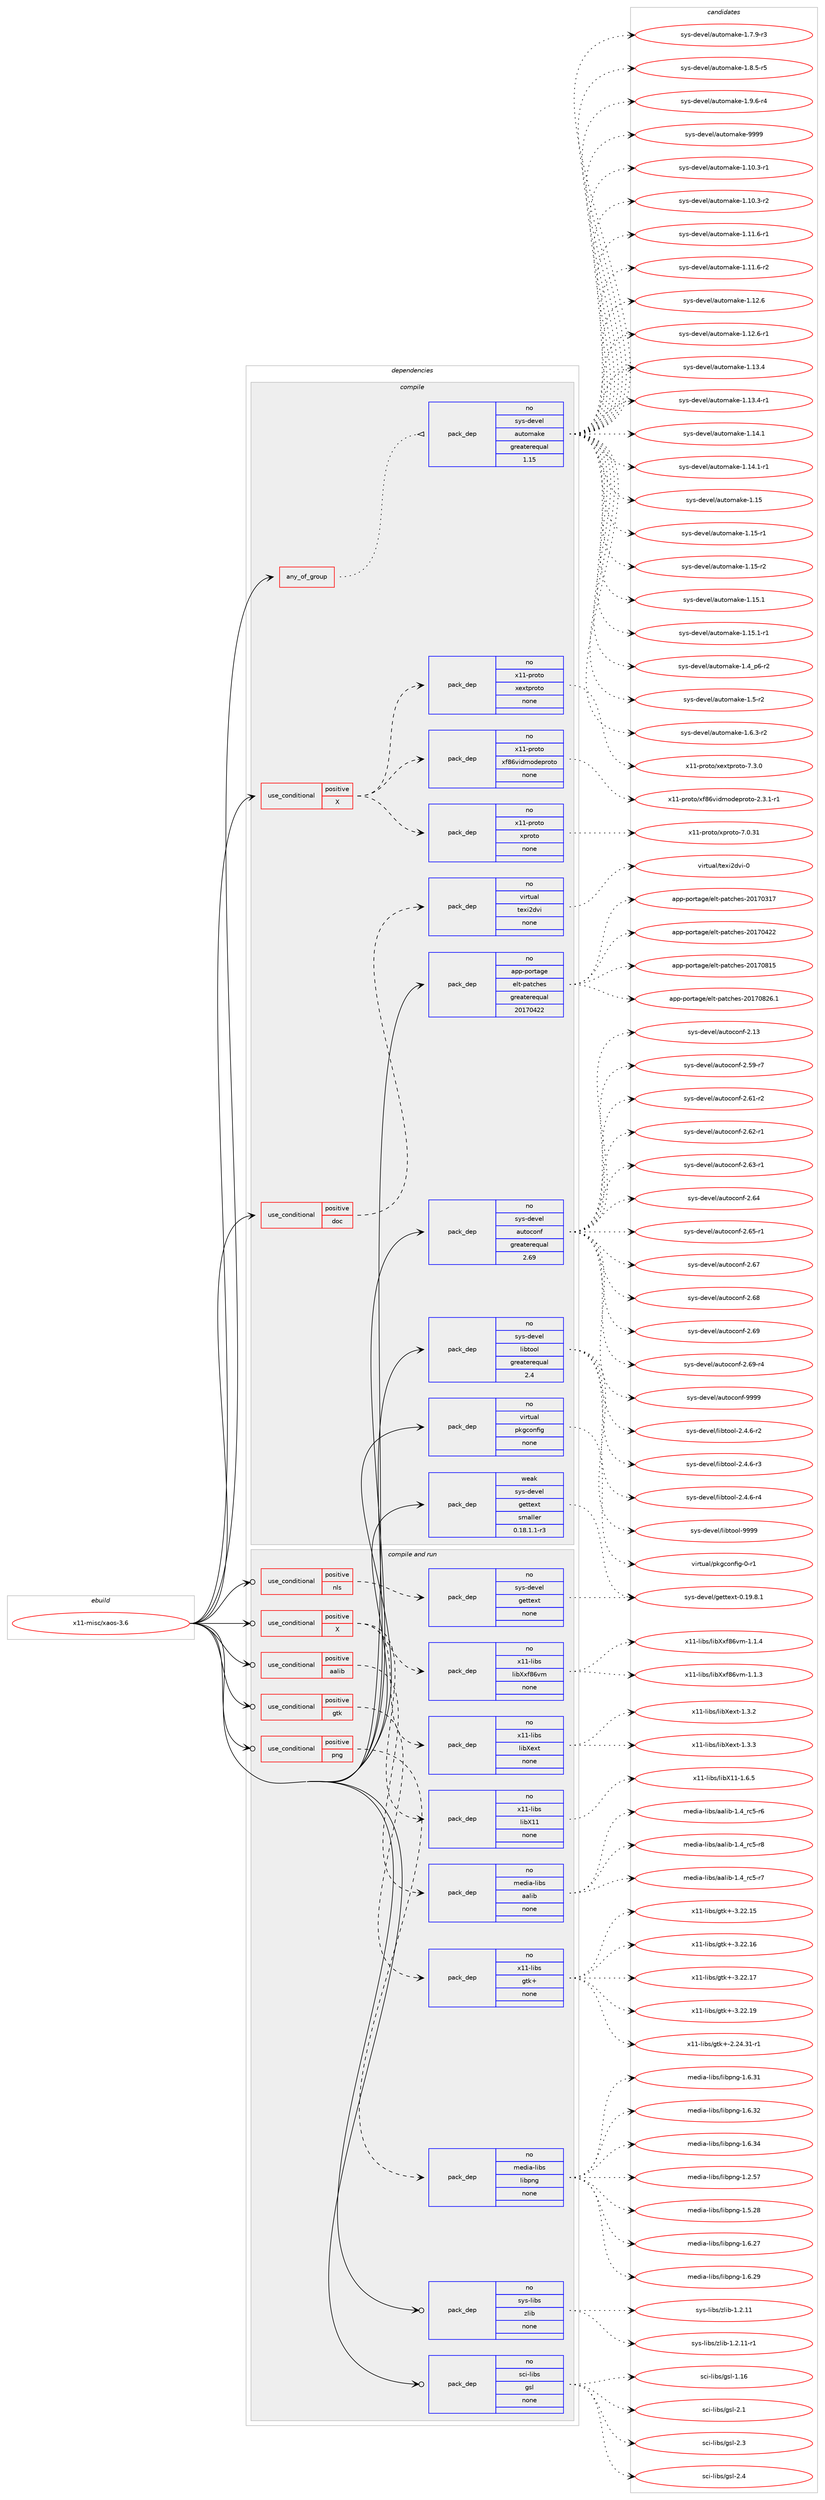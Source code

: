 digraph prolog {

# *************
# Graph options
# *************

newrank=true;
concentrate=true;
compound=true;
graph [rankdir=LR,fontname=Helvetica,fontsize=10,ranksep=1.5];#, ranksep=2.5, nodesep=0.2];
edge  [arrowhead=vee];
node  [fontname=Helvetica,fontsize=10];

# **********
# The ebuild
# **********

subgraph cluster_leftcol {
color=gray;
rank=same;
label=<<i>ebuild</i>>;
id [label="x11-misc/xaos-3.6", color=red, width=4, href="../x11-misc/xaos-3.6.svg"];
}

# ****************
# The dependencies
# ****************

subgraph cluster_midcol {
color=gray;
label=<<i>dependencies</i>>;
subgraph cluster_compile {
fillcolor="#eeeeee";
style=filled;
label=<<i>compile</i>>;
subgraph any9512 {
dependency524847 [label=<<TABLE BORDER="0" CELLBORDER="1" CELLSPACING="0" CELLPADDING="4"><TR><TD CELLPADDING="10">any_of_group</TD></TR></TABLE>>, shape=none, color=red];subgraph pack391623 {
dependency524848 [label=<<TABLE BORDER="0" CELLBORDER="1" CELLSPACING="0" CELLPADDING="4" WIDTH="220"><TR><TD ROWSPAN="6" CELLPADDING="30">pack_dep</TD></TR><TR><TD WIDTH="110">no</TD></TR><TR><TD>sys-devel</TD></TR><TR><TD>automake</TD></TR><TR><TD>greaterequal</TD></TR><TR><TD>1.15</TD></TR></TABLE>>, shape=none, color=blue];
}
dependency524847:e -> dependency524848:w [weight=20,style="dotted",arrowhead="oinv"];
}
id:e -> dependency524847:w [weight=20,style="solid",arrowhead="vee"];
subgraph cond123369 {
dependency524849 [label=<<TABLE BORDER="0" CELLBORDER="1" CELLSPACING="0" CELLPADDING="4"><TR><TD ROWSPAN="3" CELLPADDING="10">use_conditional</TD></TR><TR><TD>positive</TD></TR><TR><TD>X</TD></TR></TABLE>>, shape=none, color=red];
subgraph pack391624 {
dependency524850 [label=<<TABLE BORDER="0" CELLBORDER="1" CELLSPACING="0" CELLPADDING="4" WIDTH="220"><TR><TD ROWSPAN="6" CELLPADDING="30">pack_dep</TD></TR><TR><TD WIDTH="110">no</TD></TR><TR><TD>x11-proto</TD></TR><TR><TD>xf86vidmodeproto</TD></TR><TR><TD>none</TD></TR><TR><TD></TD></TR></TABLE>>, shape=none, color=blue];
}
dependency524849:e -> dependency524850:w [weight=20,style="dashed",arrowhead="vee"];
subgraph pack391625 {
dependency524851 [label=<<TABLE BORDER="0" CELLBORDER="1" CELLSPACING="0" CELLPADDING="4" WIDTH="220"><TR><TD ROWSPAN="6" CELLPADDING="30">pack_dep</TD></TR><TR><TD WIDTH="110">no</TD></TR><TR><TD>x11-proto</TD></TR><TR><TD>xextproto</TD></TR><TR><TD>none</TD></TR><TR><TD></TD></TR></TABLE>>, shape=none, color=blue];
}
dependency524849:e -> dependency524851:w [weight=20,style="dashed",arrowhead="vee"];
subgraph pack391626 {
dependency524852 [label=<<TABLE BORDER="0" CELLBORDER="1" CELLSPACING="0" CELLPADDING="4" WIDTH="220"><TR><TD ROWSPAN="6" CELLPADDING="30">pack_dep</TD></TR><TR><TD WIDTH="110">no</TD></TR><TR><TD>x11-proto</TD></TR><TR><TD>xproto</TD></TR><TR><TD>none</TD></TR><TR><TD></TD></TR></TABLE>>, shape=none, color=blue];
}
dependency524849:e -> dependency524852:w [weight=20,style="dashed",arrowhead="vee"];
}
id:e -> dependency524849:w [weight=20,style="solid",arrowhead="vee"];
subgraph cond123370 {
dependency524853 [label=<<TABLE BORDER="0" CELLBORDER="1" CELLSPACING="0" CELLPADDING="4"><TR><TD ROWSPAN="3" CELLPADDING="10">use_conditional</TD></TR><TR><TD>positive</TD></TR><TR><TD>doc</TD></TR></TABLE>>, shape=none, color=red];
subgraph pack391627 {
dependency524854 [label=<<TABLE BORDER="0" CELLBORDER="1" CELLSPACING="0" CELLPADDING="4" WIDTH="220"><TR><TD ROWSPAN="6" CELLPADDING="30">pack_dep</TD></TR><TR><TD WIDTH="110">no</TD></TR><TR><TD>virtual</TD></TR><TR><TD>texi2dvi</TD></TR><TR><TD>none</TD></TR><TR><TD></TD></TR></TABLE>>, shape=none, color=blue];
}
dependency524853:e -> dependency524854:w [weight=20,style="dashed",arrowhead="vee"];
}
id:e -> dependency524853:w [weight=20,style="solid",arrowhead="vee"];
subgraph pack391628 {
dependency524855 [label=<<TABLE BORDER="0" CELLBORDER="1" CELLSPACING="0" CELLPADDING="4" WIDTH="220"><TR><TD ROWSPAN="6" CELLPADDING="30">pack_dep</TD></TR><TR><TD WIDTH="110">no</TD></TR><TR><TD>app-portage</TD></TR><TR><TD>elt-patches</TD></TR><TR><TD>greaterequal</TD></TR><TR><TD>20170422</TD></TR></TABLE>>, shape=none, color=blue];
}
id:e -> dependency524855:w [weight=20,style="solid",arrowhead="vee"];
subgraph pack391629 {
dependency524856 [label=<<TABLE BORDER="0" CELLBORDER="1" CELLSPACING="0" CELLPADDING="4" WIDTH="220"><TR><TD ROWSPAN="6" CELLPADDING="30">pack_dep</TD></TR><TR><TD WIDTH="110">no</TD></TR><TR><TD>sys-devel</TD></TR><TR><TD>autoconf</TD></TR><TR><TD>greaterequal</TD></TR><TR><TD>2.69</TD></TR></TABLE>>, shape=none, color=blue];
}
id:e -> dependency524856:w [weight=20,style="solid",arrowhead="vee"];
subgraph pack391630 {
dependency524857 [label=<<TABLE BORDER="0" CELLBORDER="1" CELLSPACING="0" CELLPADDING="4" WIDTH="220"><TR><TD ROWSPAN="6" CELLPADDING="30">pack_dep</TD></TR><TR><TD WIDTH="110">no</TD></TR><TR><TD>sys-devel</TD></TR><TR><TD>libtool</TD></TR><TR><TD>greaterequal</TD></TR><TR><TD>2.4</TD></TR></TABLE>>, shape=none, color=blue];
}
id:e -> dependency524857:w [weight=20,style="solid",arrowhead="vee"];
subgraph pack391631 {
dependency524858 [label=<<TABLE BORDER="0" CELLBORDER="1" CELLSPACING="0" CELLPADDING="4" WIDTH="220"><TR><TD ROWSPAN="6" CELLPADDING="30">pack_dep</TD></TR><TR><TD WIDTH="110">no</TD></TR><TR><TD>virtual</TD></TR><TR><TD>pkgconfig</TD></TR><TR><TD>none</TD></TR><TR><TD></TD></TR></TABLE>>, shape=none, color=blue];
}
id:e -> dependency524858:w [weight=20,style="solid",arrowhead="vee"];
subgraph pack391632 {
dependency524859 [label=<<TABLE BORDER="0" CELLBORDER="1" CELLSPACING="0" CELLPADDING="4" WIDTH="220"><TR><TD ROWSPAN="6" CELLPADDING="30">pack_dep</TD></TR><TR><TD WIDTH="110">weak</TD></TR><TR><TD>sys-devel</TD></TR><TR><TD>gettext</TD></TR><TR><TD>smaller</TD></TR><TR><TD>0.18.1.1-r3</TD></TR></TABLE>>, shape=none, color=blue];
}
id:e -> dependency524859:w [weight=20,style="solid",arrowhead="vee"];
}
subgraph cluster_compileandrun {
fillcolor="#eeeeee";
style=filled;
label=<<i>compile and run</i>>;
subgraph cond123371 {
dependency524860 [label=<<TABLE BORDER="0" CELLBORDER="1" CELLSPACING="0" CELLPADDING="4"><TR><TD ROWSPAN="3" CELLPADDING="10">use_conditional</TD></TR><TR><TD>positive</TD></TR><TR><TD>X</TD></TR></TABLE>>, shape=none, color=red];
subgraph pack391633 {
dependency524861 [label=<<TABLE BORDER="0" CELLBORDER="1" CELLSPACING="0" CELLPADDING="4" WIDTH="220"><TR><TD ROWSPAN="6" CELLPADDING="30">pack_dep</TD></TR><TR><TD WIDTH="110">no</TD></TR><TR><TD>x11-libs</TD></TR><TR><TD>libX11</TD></TR><TR><TD>none</TD></TR><TR><TD></TD></TR></TABLE>>, shape=none, color=blue];
}
dependency524860:e -> dependency524861:w [weight=20,style="dashed",arrowhead="vee"];
subgraph pack391634 {
dependency524862 [label=<<TABLE BORDER="0" CELLBORDER="1" CELLSPACING="0" CELLPADDING="4" WIDTH="220"><TR><TD ROWSPAN="6" CELLPADDING="30">pack_dep</TD></TR><TR><TD WIDTH="110">no</TD></TR><TR><TD>x11-libs</TD></TR><TR><TD>libXext</TD></TR><TR><TD>none</TD></TR><TR><TD></TD></TR></TABLE>>, shape=none, color=blue];
}
dependency524860:e -> dependency524862:w [weight=20,style="dashed",arrowhead="vee"];
subgraph pack391635 {
dependency524863 [label=<<TABLE BORDER="0" CELLBORDER="1" CELLSPACING="0" CELLPADDING="4" WIDTH="220"><TR><TD ROWSPAN="6" CELLPADDING="30">pack_dep</TD></TR><TR><TD WIDTH="110">no</TD></TR><TR><TD>x11-libs</TD></TR><TR><TD>libXxf86vm</TD></TR><TR><TD>none</TD></TR><TR><TD></TD></TR></TABLE>>, shape=none, color=blue];
}
dependency524860:e -> dependency524863:w [weight=20,style="dashed",arrowhead="vee"];
}
id:e -> dependency524860:w [weight=20,style="solid",arrowhead="odotvee"];
subgraph cond123372 {
dependency524864 [label=<<TABLE BORDER="0" CELLBORDER="1" CELLSPACING="0" CELLPADDING="4"><TR><TD ROWSPAN="3" CELLPADDING="10">use_conditional</TD></TR><TR><TD>positive</TD></TR><TR><TD>aalib</TD></TR></TABLE>>, shape=none, color=red];
subgraph pack391636 {
dependency524865 [label=<<TABLE BORDER="0" CELLBORDER="1" CELLSPACING="0" CELLPADDING="4" WIDTH="220"><TR><TD ROWSPAN="6" CELLPADDING="30">pack_dep</TD></TR><TR><TD WIDTH="110">no</TD></TR><TR><TD>media-libs</TD></TR><TR><TD>aalib</TD></TR><TR><TD>none</TD></TR><TR><TD></TD></TR></TABLE>>, shape=none, color=blue];
}
dependency524864:e -> dependency524865:w [weight=20,style="dashed",arrowhead="vee"];
}
id:e -> dependency524864:w [weight=20,style="solid",arrowhead="odotvee"];
subgraph cond123373 {
dependency524866 [label=<<TABLE BORDER="0" CELLBORDER="1" CELLSPACING="0" CELLPADDING="4"><TR><TD ROWSPAN="3" CELLPADDING="10">use_conditional</TD></TR><TR><TD>positive</TD></TR><TR><TD>gtk</TD></TR></TABLE>>, shape=none, color=red];
subgraph pack391637 {
dependency524867 [label=<<TABLE BORDER="0" CELLBORDER="1" CELLSPACING="0" CELLPADDING="4" WIDTH="220"><TR><TD ROWSPAN="6" CELLPADDING="30">pack_dep</TD></TR><TR><TD WIDTH="110">no</TD></TR><TR><TD>x11-libs</TD></TR><TR><TD>gtk+</TD></TR><TR><TD>none</TD></TR><TR><TD></TD></TR></TABLE>>, shape=none, color=blue];
}
dependency524866:e -> dependency524867:w [weight=20,style="dashed",arrowhead="vee"];
}
id:e -> dependency524866:w [weight=20,style="solid",arrowhead="odotvee"];
subgraph cond123374 {
dependency524868 [label=<<TABLE BORDER="0" CELLBORDER="1" CELLSPACING="0" CELLPADDING="4"><TR><TD ROWSPAN="3" CELLPADDING="10">use_conditional</TD></TR><TR><TD>positive</TD></TR><TR><TD>nls</TD></TR></TABLE>>, shape=none, color=red];
subgraph pack391638 {
dependency524869 [label=<<TABLE BORDER="0" CELLBORDER="1" CELLSPACING="0" CELLPADDING="4" WIDTH="220"><TR><TD ROWSPAN="6" CELLPADDING="30">pack_dep</TD></TR><TR><TD WIDTH="110">no</TD></TR><TR><TD>sys-devel</TD></TR><TR><TD>gettext</TD></TR><TR><TD>none</TD></TR><TR><TD></TD></TR></TABLE>>, shape=none, color=blue];
}
dependency524868:e -> dependency524869:w [weight=20,style="dashed",arrowhead="vee"];
}
id:e -> dependency524868:w [weight=20,style="solid",arrowhead="odotvee"];
subgraph cond123375 {
dependency524870 [label=<<TABLE BORDER="0" CELLBORDER="1" CELLSPACING="0" CELLPADDING="4"><TR><TD ROWSPAN="3" CELLPADDING="10">use_conditional</TD></TR><TR><TD>positive</TD></TR><TR><TD>png</TD></TR></TABLE>>, shape=none, color=red];
subgraph pack391639 {
dependency524871 [label=<<TABLE BORDER="0" CELLBORDER="1" CELLSPACING="0" CELLPADDING="4" WIDTH="220"><TR><TD ROWSPAN="6" CELLPADDING="30">pack_dep</TD></TR><TR><TD WIDTH="110">no</TD></TR><TR><TD>media-libs</TD></TR><TR><TD>libpng</TD></TR><TR><TD>none</TD></TR><TR><TD></TD></TR></TABLE>>, shape=none, color=blue];
}
dependency524870:e -> dependency524871:w [weight=20,style="dashed",arrowhead="vee"];
}
id:e -> dependency524870:w [weight=20,style="solid",arrowhead="odotvee"];
subgraph pack391640 {
dependency524872 [label=<<TABLE BORDER="0" CELLBORDER="1" CELLSPACING="0" CELLPADDING="4" WIDTH="220"><TR><TD ROWSPAN="6" CELLPADDING="30">pack_dep</TD></TR><TR><TD WIDTH="110">no</TD></TR><TR><TD>sci-libs</TD></TR><TR><TD>gsl</TD></TR><TR><TD>none</TD></TR><TR><TD></TD></TR></TABLE>>, shape=none, color=blue];
}
id:e -> dependency524872:w [weight=20,style="solid",arrowhead="odotvee"];
subgraph pack391641 {
dependency524873 [label=<<TABLE BORDER="0" CELLBORDER="1" CELLSPACING="0" CELLPADDING="4" WIDTH="220"><TR><TD ROWSPAN="6" CELLPADDING="30">pack_dep</TD></TR><TR><TD WIDTH="110">no</TD></TR><TR><TD>sys-libs</TD></TR><TR><TD>zlib</TD></TR><TR><TD>none</TD></TR><TR><TD></TD></TR></TABLE>>, shape=none, color=blue];
}
id:e -> dependency524873:w [weight=20,style="solid",arrowhead="odotvee"];
}
subgraph cluster_run {
fillcolor="#eeeeee";
style=filled;
label=<<i>run</i>>;
}
}

# **************
# The candidates
# **************

subgraph cluster_choices {
rank=same;
color=gray;
label=<<i>candidates</i>>;

subgraph choice391623 {
color=black;
nodesep=1;
choice11512111545100101118101108479711711611110997107101454946494846514511449 [label="sys-devel/automake-1.10.3-r1", color=red, width=4,href="../sys-devel/automake-1.10.3-r1.svg"];
choice11512111545100101118101108479711711611110997107101454946494846514511450 [label="sys-devel/automake-1.10.3-r2", color=red, width=4,href="../sys-devel/automake-1.10.3-r2.svg"];
choice11512111545100101118101108479711711611110997107101454946494946544511449 [label="sys-devel/automake-1.11.6-r1", color=red, width=4,href="../sys-devel/automake-1.11.6-r1.svg"];
choice11512111545100101118101108479711711611110997107101454946494946544511450 [label="sys-devel/automake-1.11.6-r2", color=red, width=4,href="../sys-devel/automake-1.11.6-r2.svg"];
choice1151211154510010111810110847971171161111099710710145494649504654 [label="sys-devel/automake-1.12.6", color=red, width=4,href="../sys-devel/automake-1.12.6.svg"];
choice11512111545100101118101108479711711611110997107101454946495046544511449 [label="sys-devel/automake-1.12.6-r1", color=red, width=4,href="../sys-devel/automake-1.12.6-r1.svg"];
choice1151211154510010111810110847971171161111099710710145494649514652 [label="sys-devel/automake-1.13.4", color=red, width=4,href="../sys-devel/automake-1.13.4.svg"];
choice11512111545100101118101108479711711611110997107101454946495146524511449 [label="sys-devel/automake-1.13.4-r1", color=red, width=4,href="../sys-devel/automake-1.13.4-r1.svg"];
choice1151211154510010111810110847971171161111099710710145494649524649 [label="sys-devel/automake-1.14.1", color=red, width=4,href="../sys-devel/automake-1.14.1.svg"];
choice11512111545100101118101108479711711611110997107101454946495246494511449 [label="sys-devel/automake-1.14.1-r1", color=red, width=4,href="../sys-devel/automake-1.14.1-r1.svg"];
choice115121115451001011181011084797117116111109971071014549464953 [label="sys-devel/automake-1.15", color=red, width=4,href="../sys-devel/automake-1.15.svg"];
choice1151211154510010111810110847971171161111099710710145494649534511449 [label="sys-devel/automake-1.15-r1", color=red, width=4,href="../sys-devel/automake-1.15-r1.svg"];
choice1151211154510010111810110847971171161111099710710145494649534511450 [label="sys-devel/automake-1.15-r2", color=red, width=4,href="../sys-devel/automake-1.15-r2.svg"];
choice1151211154510010111810110847971171161111099710710145494649534649 [label="sys-devel/automake-1.15.1", color=red, width=4,href="../sys-devel/automake-1.15.1.svg"];
choice11512111545100101118101108479711711611110997107101454946495346494511449 [label="sys-devel/automake-1.15.1-r1", color=red, width=4,href="../sys-devel/automake-1.15.1-r1.svg"];
choice115121115451001011181011084797117116111109971071014549465295112544511450 [label="sys-devel/automake-1.4_p6-r2", color=red, width=4,href="../sys-devel/automake-1.4_p6-r2.svg"];
choice11512111545100101118101108479711711611110997107101454946534511450 [label="sys-devel/automake-1.5-r2", color=red, width=4,href="../sys-devel/automake-1.5-r2.svg"];
choice115121115451001011181011084797117116111109971071014549465446514511450 [label="sys-devel/automake-1.6.3-r2", color=red, width=4,href="../sys-devel/automake-1.6.3-r2.svg"];
choice115121115451001011181011084797117116111109971071014549465546574511451 [label="sys-devel/automake-1.7.9-r3", color=red, width=4,href="../sys-devel/automake-1.7.9-r3.svg"];
choice115121115451001011181011084797117116111109971071014549465646534511453 [label="sys-devel/automake-1.8.5-r5", color=red, width=4,href="../sys-devel/automake-1.8.5-r5.svg"];
choice115121115451001011181011084797117116111109971071014549465746544511452 [label="sys-devel/automake-1.9.6-r4", color=red, width=4,href="../sys-devel/automake-1.9.6-r4.svg"];
choice115121115451001011181011084797117116111109971071014557575757 [label="sys-devel/automake-9999", color=red, width=4,href="../sys-devel/automake-9999.svg"];
dependency524848:e -> choice11512111545100101118101108479711711611110997107101454946494846514511449:w [style=dotted,weight="100"];
dependency524848:e -> choice11512111545100101118101108479711711611110997107101454946494846514511450:w [style=dotted,weight="100"];
dependency524848:e -> choice11512111545100101118101108479711711611110997107101454946494946544511449:w [style=dotted,weight="100"];
dependency524848:e -> choice11512111545100101118101108479711711611110997107101454946494946544511450:w [style=dotted,weight="100"];
dependency524848:e -> choice1151211154510010111810110847971171161111099710710145494649504654:w [style=dotted,weight="100"];
dependency524848:e -> choice11512111545100101118101108479711711611110997107101454946495046544511449:w [style=dotted,weight="100"];
dependency524848:e -> choice1151211154510010111810110847971171161111099710710145494649514652:w [style=dotted,weight="100"];
dependency524848:e -> choice11512111545100101118101108479711711611110997107101454946495146524511449:w [style=dotted,weight="100"];
dependency524848:e -> choice1151211154510010111810110847971171161111099710710145494649524649:w [style=dotted,weight="100"];
dependency524848:e -> choice11512111545100101118101108479711711611110997107101454946495246494511449:w [style=dotted,weight="100"];
dependency524848:e -> choice115121115451001011181011084797117116111109971071014549464953:w [style=dotted,weight="100"];
dependency524848:e -> choice1151211154510010111810110847971171161111099710710145494649534511449:w [style=dotted,weight="100"];
dependency524848:e -> choice1151211154510010111810110847971171161111099710710145494649534511450:w [style=dotted,weight="100"];
dependency524848:e -> choice1151211154510010111810110847971171161111099710710145494649534649:w [style=dotted,weight="100"];
dependency524848:e -> choice11512111545100101118101108479711711611110997107101454946495346494511449:w [style=dotted,weight="100"];
dependency524848:e -> choice115121115451001011181011084797117116111109971071014549465295112544511450:w [style=dotted,weight="100"];
dependency524848:e -> choice11512111545100101118101108479711711611110997107101454946534511450:w [style=dotted,weight="100"];
dependency524848:e -> choice115121115451001011181011084797117116111109971071014549465446514511450:w [style=dotted,weight="100"];
dependency524848:e -> choice115121115451001011181011084797117116111109971071014549465546574511451:w [style=dotted,weight="100"];
dependency524848:e -> choice115121115451001011181011084797117116111109971071014549465646534511453:w [style=dotted,weight="100"];
dependency524848:e -> choice115121115451001011181011084797117116111109971071014549465746544511452:w [style=dotted,weight="100"];
dependency524848:e -> choice115121115451001011181011084797117116111109971071014557575757:w [style=dotted,weight="100"];
}
subgraph choice391624 {
color=black;
nodesep=1;
choice1204949451121141111161114712010256541181051001091111001011121141111161114550465146494511449 [label="x11-proto/xf86vidmodeproto-2.3.1-r1", color=red, width=4,href="../x11-proto/xf86vidmodeproto-2.3.1-r1.svg"];
dependency524850:e -> choice1204949451121141111161114712010256541181051001091111001011121141111161114550465146494511449:w [style=dotted,weight="100"];
}
subgraph choice391625 {
color=black;
nodesep=1;
choice12049494511211411111611147120101120116112114111116111455546514648 [label="x11-proto/xextproto-7.3.0", color=red, width=4,href="../x11-proto/xextproto-7.3.0.svg"];
dependency524851:e -> choice12049494511211411111611147120101120116112114111116111455546514648:w [style=dotted,weight="100"];
}
subgraph choice391626 {
color=black;
nodesep=1;
choice1204949451121141111161114712011211411111611145554648465149 [label="x11-proto/xproto-7.0.31", color=red, width=4,href="../x11-proto/xproto-7.0.31.svg"];
dependency524852:e -> choice1204949451121141111161114712011211411111611145554648465149:w [style=dotted,weight="100"];
}
subgraph choice391627 {
color=black;
nodesep=1;
choice1181051141161179710847116101120105501001181054548 [label="virtual/texi2dvi-0", color=red, width=4,href="../virtual/texi2dvi-0.svg"];
dependency524854:e -> choice1181051141161179710847116101120105501001181054548:w [style=dotted,weight="100"];
}
subgraph choice391628 {
color=black;
nodesep=1;
choice97112112451121111141169710310147101108116451129711699104101115455048495548514955 [label="app-portage/elt-patches-20170317", color=red, width=4,href="../app-portage/elt-patches-20170317.svg"];
choice97112112451121111141169710310147101108116451129711699104101115455048495548525050 [label="app-portage/elt-patches-20170422", color=red, width=4,href="../app-portage/elt-patches-20170422.svg"];
choice97112112451121111141169710310147101108116451129711699104101115455048495548564953 [label="app-portage/elt-patches-20170815", color=red, width=4,href="../app-portage/elt-patches-20170815.svg"];
choice971121124511211111411697103101471011081164511297116991041011154550484955485650544649 [label="app-portage/elt-patches-20170826.1", color=red, width=4,href="../app-portage/elt-patches-20170826.1.svg"];
dependency524855:e -> choice97112112451121111141169710310147101108116451129711699104101115455048495548514955:w [style=dotted,weight="100"];
dependency524855:e -> choice97112112451121111141169710310147101108116451129711699104101115455048495548525050:w [style=dotted,weight="100"];
dependency524855:e -> choice97112112451121111141169710310147101108116451129711699104101115455048495548564953:w [style=dotted,weight="100"];
dependency524855:e -> choice971121124511211111411697103101471011081164511297116991041011154550484955485650544649:w [style=dotted,weight="100"];
}
subgraph choice391629 {
color=black;
nodesep=1;
choice115121115451001011181011084797117116111991111101024550464951 [label="sys-devel/autoconf-2.13", color=red, width=4,href="../sys-devel/autoconf-2.13.svg"];
choice1151211154510010111810110847971171161119911111010245504653574511455 [label="sys-devel/autoconf-2.59-r7", color=red, width=4,href="../sys-devel/autoconf-2.59-r7.svg"];
choice1151211154510010111810110847971171161119911111010245504654494511450 [label="sys-devel/autoconf-2.61-r2", color=red, width=4,href="../sys-devel/autoconf-2.61-r2.svg"];
choice1151211154510010111810110847971171161119911111010245504654504511449 [label="sys-devel/autoconf-2.62-r1", color=red, width=4,href="../sys-devel/autoconf-2.62-r1.svg"];
choice1151211154510010111810110847971171161119911111010245504654514511449 [label="sys-devel/autoconf-2.63-r1", color=red, width=4,href="../sys-devel/autoconf-2.63-r1.svg"];
choice115121115451001011181011084797117116111991111101024550465452 [label="sys-devel/autoconf-2.64", color=red, width=4,href="../sys-devel/autoconf-2.64.svg"];
choice1151211154510010111810110847971171161119911111010245504654534511449 [label="sys-devel/autoconf-2.65-r1", color=red, width=4,href="../sys-devel/autoconf-2.65-r1.svg"];
choice115121115451001011181011084797117116111991111101024550465455 [label="sys-devel/autoconf-2.67", color=red, width=4,href="../sys-devel/autoconf-2.67.svg"];
choice115121115451001011181011084797117116111991111101024550465456 [label="sys-devel/autoconf-2.68", color=red, width=4,href="../sys-devel/autoconf-2.68.svg"];
choice115121115451001011181011084797117116111991111101024550465457 [label="sys-devel/autoconf-2.69", color=red, width=4,href="../sys-devel/autoconf-2.69.svg"];
choice1151211154510010111810110847971171161119911111010245504654574511452 [label="sys-devel/autoconf-2.69-r4", color=red, width=4,href="../sys-devel/autoconf-2.69-r4.svg"];
choice115121115451001011181011084797117116111991111101024557575757 [label="sys-devel/autoconf-9999", color=red, width=4,href="../sys-devel/autoconf-9999.svg"];
dependency524856:e -> choice115121115451001011181011084797117116111991111101024550464951:w [style=dotted,weight="100"];
dependency524856:e -> choice1151211154510010111810110847971171161119911111010245504653574511455:w [style=dotted,weight="100"];
dependency524856:e -> choice1151211154510010111810110847971171161119911111010245504654494511450:w [style=dotted,weight="100"];
dependency524856:e -> choice1151211154510010111810110847971171161119911111010245504654504511449:w [style=dotted,weight="100"];
dependency524856:e -> choice1151211154510010111810110847971171161119911111010245504654514511449:w [style=dotted,weight="100"];
dependency524856:e -> choice115121115451001011181011084797117116111991111101024550465452:w [style=dotted,weight="100"];
dependency524856:e -> choice1151211154510010111810110847971171161119911111010245504654534511449:w [style=dotted,weight="100"];
dependency524856:e -> choice115121115451001011181011084797117116111991111101024550465455:w [style=dotted,weight="100"];
dependency524856:e -> choice115121115451001011181011084797117116111991111101024550465456:w [style=dotted,weight="100"];
dependency524856:e -> choice115121115451001011181011084797117116111991111101024550465457:w [style=dotted,weight="100"];
dependency524856:e -> choice1151211154510010111810110847971171161119911111010245504654574511452:w [style=dotted,weight="100"];
dependency524856:e -> choice115121115451001011181011084797117116111991111101024557575757:w [style=dotted,weight="100"];
}
subgraph choice391630 {
color=black;
nodesep=1;
choice1151211154510010111810110847108105981161111111084550465246544511450 [label="sys-devel/libtool-2.4.6-r2", color=red, width=4,href="../sys-devel/libtool-2.4.6-r2.svg"];
choice1151211154510010111810110847108105981161111111084550465246544511451 [label="sys-devel/libtool-2.4.6-r3", color=red, width=4,href="../sys-devel/libtool-2.4.6-r3.svg"];
choice1151211154510010111810110847108105981161111111084550465246544511452 [label="sys-devel/libtool-2.4.6-r4", color=red, width=4,href="../sys-devel/libtool-2.4.6-r4.svg"];
choice1151211154510010111810110847108105981161111111084557575757 [label="sys-devel/libtool-9999", color=red, width=4,href="../sys-devel/libtool-9999.svg"];
dependency524857:e -> choice1151211154510010111810110847108105981161111111084550465246544511450:w [style=dotted,weight="100"];
dependency524857:e -> choice1151211154510010111810110847108105981161111111084550465246544511451:w [style=dotted,weight="100"];
dependency524857:e -> choice1151211154510010111810110847108105981161111111084550465246544511452:w [style=dotted,weight="100"];
dependency524857:e -> choice1151211154510010111810110847108105981161111111084557575757:w [style=dotted,weight="100"];
}
subgraph choice391631 {
color=black;
nodesep=1;
choice11810511411611797108471121071039911111010210510345484511449 [label="virtual/pkgconfig-0-r1", color=red, width=4,href="../virtual/pkgconfig-0-r1.svg"];
dependency524858:e -> choice11810511411611797108471121071039911111010210510345484511449:w [style=dotted,weight="100"];
}
subgraph choice391632 {
color=black;
nodesep=1;
choice1151211154510010111810110847103101116116101120116454846495746564649 [label="sys-devel/gettext-0.19.8.1", color=red, width=4,href="../sys-devel/gettext-0.19.8.1.svg"];
dependency524859:e -> choice1151211154510010111810110847103101116116101120116454846495746564649:w [style=dotted,weight="100"];
}
subgraph choice391633 {
color=black;
nodesep=1;
choice120494945108105981154710810598884949454946544653 [label="x11-libs/libX11-1.6.5", color=red, width=4,href="../x11-libs/libX11-1.6.5.svg"];
dependency524861:e -> choice120494945108105981154710810598884949454946544653:w [style=dotted,weight="100"];
}
subgraph choice391634 {
color=black;
nodesep=1;
choice12049494510810598115471081059888101120116454946514650 [label="x11-libs/libXext-1.3.2", color=red, width=4,href="../x11-libs/libXext-1.3.2.svg"];
choice12049494510810598115471081059888101120116454946514651 [label="x11-libs/libXext-1.3.3", color=red, width=4,href="../x11-libs/libXext-1.3.3.svg"];
dependency524862:e -> choice12049494510810598115471081059888101120116454946514650:w [style=dotted,weight="100"];
dependency524862:e -> choice12049494510810598115471081059888101120116454946514651:w [style=dotted,weight="100"];
}
subgraph choice391635 {
color=black;
nodesep=1;
choice120494945108105981154710810598881201025654118109454946494651 [label="x11-libs/libXxf86vm-1.1.3", color=red, width=4,href="../x11-libs/libXxf86vm-1.1.3.svg"];
choice120494945108105981154710810598881201025654118109454946494652 [label="x11-libs/libXxf86vm-1.1.4", color=red, width=4,href="../x11-libs/libXxf86vm-1.1.4.svg"];
dependency524863:e -> choice120494945108105981154710810598881201025654118109454946494651:w [style=dotted,weight="100"];
dependency524863:e -> choice120494945108105981154710810598881201025654118109454946494652:w [style=dotted,weight="100"];
}
subgraph choice391636 {
color=black;
nodesep=1;
choice10910110010597451081059811547979710810598454946529511499534511454 [label="media-libs/aalib-1.4_rc5-r6", color=red, width=4,href="../media-libs/aalib-1.4_rc5-r6.svg"];
choice10910110010597451081059811547979710810598454946529511499534511455 [label="media-libs/aalib-1.4_rc5-r7", color=red, width=4,href="../media-libs/aalib-1.4_rc5-r7.svg"];
choice10910110010597451081059811547979710810598454946529511499534511456 [label="media-libs/aalib-1.4_rc5-r8", color=red, width=4,href="../media-libs/aalib-1.4_rc5-r8.svg"];
dependency524865:e -> choice10910110010597451081059811547979710810598454946529511499534511454:w [style=dotted,weight="100"];
dependency524865:e -> choice10910110010597451081059811547979710810598454946529511499534511455:w [style=dotted,weight="100"];
dependency524865:e -> choice10910110010597451081059811547979710810598454946529511499534511456:w [style=dotted,weight="100"];
}
subgraph choice391637 {
color=black;
nodesep=1;
choice12049494510810598115471031161074345504650524651494511449 [label="x11-libs/gtk+-2.24.31-r1", color=red, width=4,href="../x11-libs/gtk+-2.24.31-r1.svg"];
choice1204949451081059811547103116107434551465050464953 [label="x11-libs/gtk+-3.22.15", color=red, width=4,href="../x11-libs/gtk+-3.22.15.svg"];
choice1204949451081059811547103116107434551465050464954 [label="x11-libs/gtk+-3.22.16", color=red, width=4,href="../x11-libs/gtk+-3.22.16.svg"];
choice1204949451081059811547103116107434551465050464955 [label="x11-libs/gtk+-3.22.17", color=red, width=4,href="../x11-libs/gtk+-3.22.17.svg"];
choice1204949451081059811547103116107434551465050464957 [label="x11-libs/gtk+-3.22.19", color=red, width=4,href="../x11-libs/gtk+-3.22.19.svg"];
dependency524867:e -> choice12049494510810598115471031161074345504650524651494511449:w [style=dotted,weight="100"];
dependency524867:e -> choice1204949451081059811547103116107434551465050464953:w [style=dotted,weight="100"];
dependency524867:e -> choice1204949451081059811547103116107434551465050464954:w [style=dotted,weight="100"];
dependency524867:e -> choice1204949451081059811547103116107434551465050464955:w [style=dotted,weight="100"];
dependency524867:e -> choice1204949451081059811547103116107434551465050464957:w [style=dotted,weight="100"];
}
subgraph choice391638 {
color=black;
nodesep=1;
choice1151211154510010111810110847103101116116101120116454846495746564649 [label="sys-devel/gettext-0.19.8.1", color=red, width=4,href="../sys-devel/gettext-0.19.8.1.svg"];
dependency524869:e -> choice1151211154510010111810110847103101116116101120116454846495746564649:w [style=dotted,weight="100"];
}
subgraph choice391639 {
color=black;
nodesep=1;
choice109101100105974510810598115471081059811211010345494650465355 [label="media-libs/libpng-1.2.57", color=red, width=4,href="../media-libs/libpng-1.2.57.svg"];
choice109101100105974510810598115471081059811211010345494653465056 [label="media-libs/libpng-1.5.28", color=red, width=4,href="../media-libs/libpng-1.5.28.svg"];
choice109101100105974510810598115471081059811211010345494654465055 [label="media-libs/libpng-1.6.27", color=red, width=4,href="../media-libs/libpng-1.6.27.svg"];
choice109101100105974510810598115471081059811211010345494654465057 [label="media-libs/libpng-1.6.29", color=red, width=4,href="../media-libs/libpng-1.6.29.svg"];
choice109101100105974510810598115471081059811211010345494654465149 [label="media-libs/libpng-1.6.31", color=red, width=4,href="../media-libs/libpng-1.6.31.svg"];
choice109101100105974510810598115471081059811211010345494654465150 [label="media-libs/libpng-1.6.32", color=red, width=4,href="../media-libs/libpng-1.6.32.svg"];
choice109101100105974510810598115471081059811211010345494654465152 [label="media-libs/libpng-1.6.34", color=red, width=4,href="../media-libs/libpng-1.6.34.svg"];
dependency524871:e -> choice109101100105974510810598115471081059811211010345494650465355:w [style=dotted,weight="100"];
dependency524871:e -> choice109101100105974510810598115471081059811211010345494653465056:w [style=dotted,weight="100"];
dependency524871:e -> choice109101100105974510810598115471081059811211010345494654465055:w [style=dotted,weight="100"];
dependency524871:e -> choice109101100105974510810598115471081059811211010345494654465057:w [style=dotted,weight="100"];
dependency524871:e -> choice109101100105974510810598115471081059811211010345494654465149:w [style=dotted,weight="100"];
dependency524871:e -> choice109101100105974510810598115471081059811211010345494654465150:w [style=dotted,weight="100"];
dependency524871:e -> choice109101100105974510810598115471081059811211010345494654465152:w [style=dotted,weight="100"];
}
subgraph choice391640 {
color=black;
nodesep=1;
choice115991054510810598115471031151084549464954 [label="sci-libs/gsl-1.16", color=red, width=4,href="../sci-libs/gsl-1.16.svg"];
choice1159910545108105981154710311510845504649 [label="sci-libs/gsl-2.1", color=red, width=4,href="../sci-libs/gsl-2.1.svg"];
choice1159910545108105981154710311510845504651 [label="sci-libs/gsl-2.3", color=red, width=4,href="../sci-libs/gsl-2.3.svg"];
choice1159910545108105981154710311510845504652 [label="sci-libs/gsl-2.4", color=red, width=4,href="../sci-libs/gsl-2.4.svg"];
dependency524872:e -> choice115991054510810598115471031151084549464954:w [style=dotted,weight="100"];
dependency524872:e -> choice1159910545108105981154710311510845504649:w [style=dotted,weight="100"];
dependency524872:e -> choice1159910545108105981154710311510845504651:w [style=dotted,weight="100"];
dependency524872:e -> choice1159910545108105981154710311510845504652:w [style=dotted,weight="100"];
}
subgraph choice391641 {
color=black;
nodesep=1;
choice1151211154510810598115471221081059845494650464949 [label="sys-libs/zlib-1.2.11", color=red, width=4,href="../sys-libs/zlib-1.2.11.svg"];
choice11512111545108105981154712210810598454946504649494511449 [label="sys-libs/zlib-1.2.11-r1", color=red, width=4,href="../sys-libs/zlib-1.2.11-r1.svg"];
dependency524873:e -> choice1151211154510810598115471221081059845494650464949:w [style=dotted,weight="100"];
dependency524873:e -> choice11512111545108105981154712210810598454946504649494511449:w [style=dotted,weight="100"];
}
}

}
